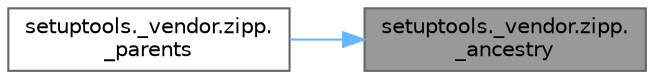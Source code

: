digraph "setuptools._vendor.zipp._ancestry"
{
 // LATEX_PDF_SIZE
  bgcolor="transparent";
  edge [fontname=Helvetica,fontsize=10,labelfontname=Helvetica,labelfontsize=10];
  node [fontname=Helvetica,fontsize=10,shape=box,height=0.2,width=0.4];
  rankdir="RL";
  Node1 [id="Node000001",label="setuptools._vendor.zipp.\l_ancestry",height=0.2,width=0.4,color="gray40", fillcolor="grey60", style="filled", fontcolor="black",tooltip=" "];
  Node1 -> Node2 [id="edge1_Node000001_Node000002",dir="back",color="steelblue1",style="solid",tooltip=" "];
  Node2 [id="Node000002",label="setuptools._vendor.zipp.\l_parents",height=0.2,width=0.4,color="grey40", fillcolor="white", style="filled",URL="$namespacesetuptools_1_1__vendor_1_1zipp.html#ad9dd18d000e6ed68f529e7a381fbd3e2",tooltip=" "];
}
